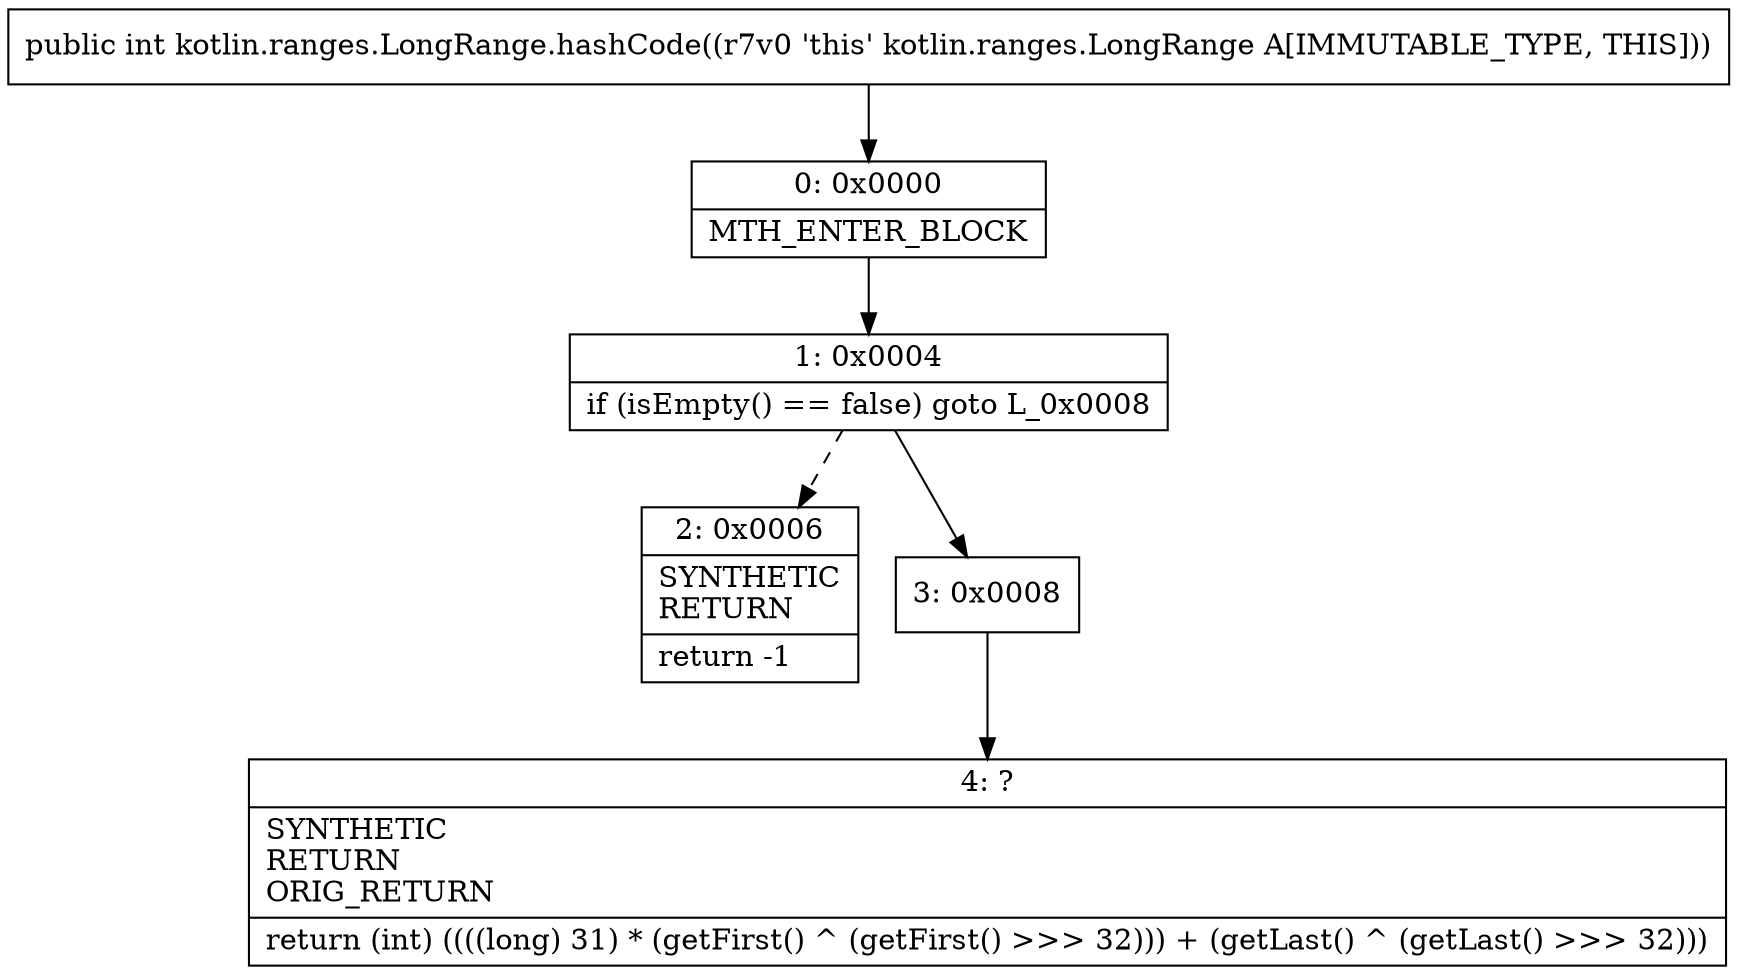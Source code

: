 digraph "CFG forkotlin.ranges.LongRange.hashCode()I" {
Node_0 [shape=record,label="{0\:\ 0x0000|MTH_ENTER_BLOCK\l}"];
Node_1 [shape=record,label="{1\:\ 0x0004|if (isEmpty() == false) goto L_0x0008\l}"];
Node_2 [shape=record,label="{2\:\ 0x0006|SYNTHETIC\lRETURN\l|return \-1\l}"];
Node_3 [shape=record,label="{3\:\ 0x0008}"];
Node_4 [shape=record,label="{4\:\ ?|SYNTHETIC\lRETURN\lORIG_RETURN\l|return (int) ((((long) 31) * (getFirst() ^ (getFirst() \>\>\> 32))) + (getLast() ^ (getLast() \>\>\> 32)))\l}"];
MethodNode[shape=record,label="{public int kotlin.ranges.LongRange.hashCode((r7v0 'this' kotlin.ranges.LongRange A[IMMUTABLE_TYPE, THIS])) }"];
MethodNode -> Node_0;
Node_0 -> Node_1;
Node_1 -> Node_2[style=dashed];
Node_1 -> Node_3;
Node_3 -> Node_4;
}

